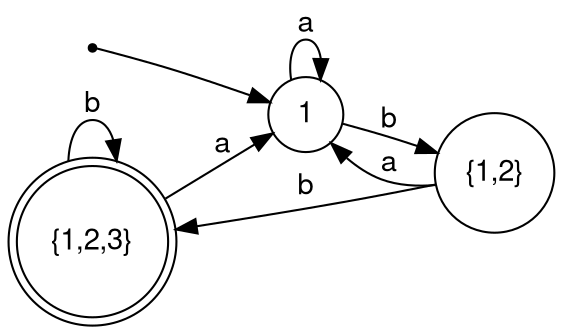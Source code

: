 digraph dfa6 {
	fontname="Helvetica,Arial,sans-serif"
	node [fontname="Helvetica,Arial,sans-serif"]
	edge [fontname="Helvetica,Arial,sans-serif"]
	rankdir=LR;
    ordering="in"
	node [shape = doublecircle] ;"{1,2,3}";
    node [shape=point]ENTRY;
    node [shape = circle];
	ENTRY->1
	1 -> 1 [label = "a"];
    1 -> "{1,2}" [label = "b"];
    "{1,2}" -> 1 [label = "a"];
    "{1,2}" -> "{1,2,3}" [label = "b"];
    "{1,2,3}" -> "{1,2,3}" [label = "b"];
    "{1,2,3}" -> 1 [label = "a"];
}
